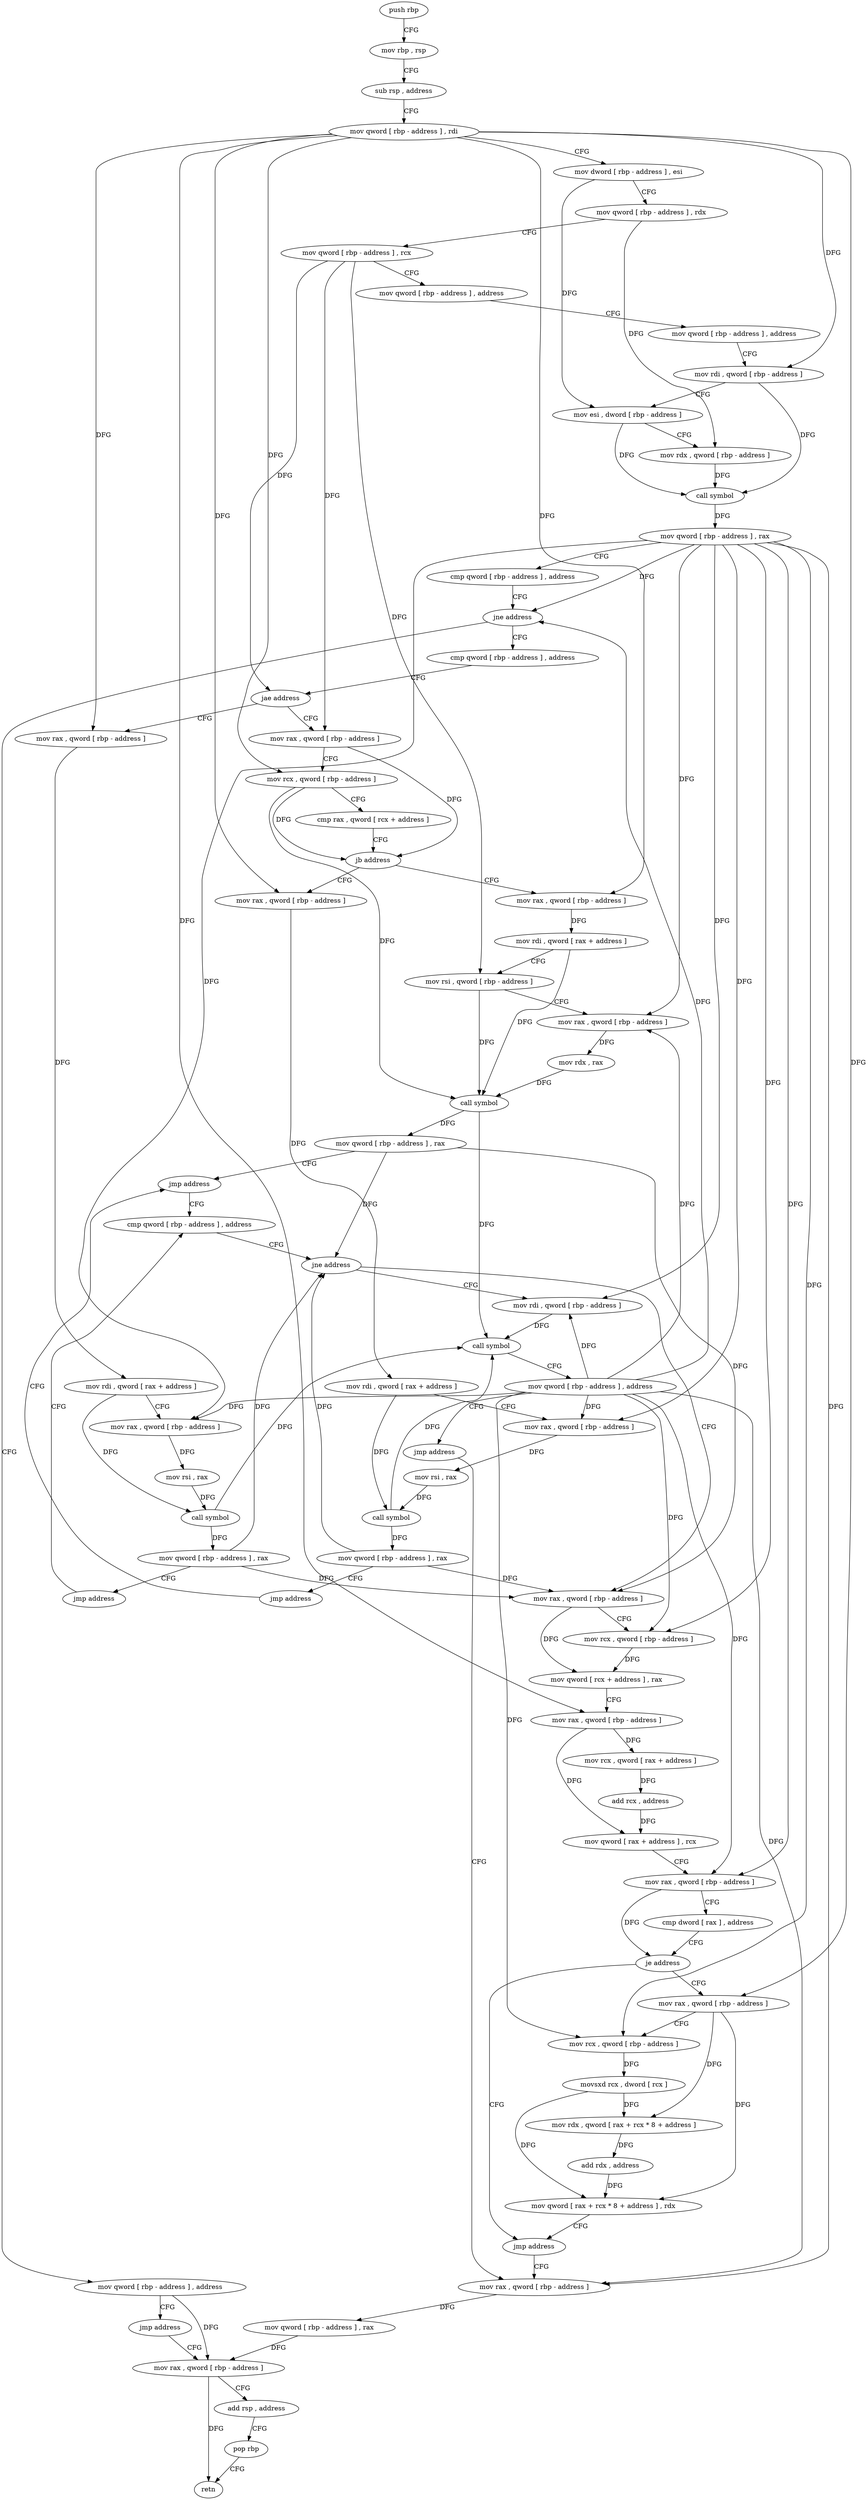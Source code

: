 digraph "func" {
"76400" [label = "push rbp" ]
"76401" [label = "mov rbp , rsp" ]
"76404" [label = "sub rsp , address" ]
"76408" [label = "mov qword [ rbp - address ] , rdi" ]
"76412" [label = "mov dword [ rbp - address ] , esi" ]
"76415" [label = "mov qword [ rbp - address ] , rdx" ]
"76419" [label = "mov qword [ rbp - address ] , rcx" ]
"76423" [label = "mov qword [ rbp - address ] , address" ]
"76431" [label = "mov qword [ rbp - address ] , address" ]
"76439" [label = "mov rdi , qword [ rbp - address ]" ]
"76443" [label = "mov esi , dword [ rbp - address ]" ]
"76446" [label = "mov rdx , qword [ rbp - address ]" ]
"76450" [label = "call symbol" ]
"76455" [label = "mov qword [ rbp - address ] , rax" ]
"76459" [label = "cmp qword [ rbp - address ] , address" ]
"76464" [label = "jne address" ]
"76483" [label = "cmp qword [ rbp - address ] , address" ]
"76470" [label = "mov qword [ rbp - address ] , address" ]
"76488" [label = "jae address" ]
"76526" [label = "mov rax , qword [ rbp - address ]" ]
"76494" [label = "mov rax , qword [ rbp - address ]" ]
"76478" [label = "jmp address" ]
"76745" [label = "mov rax , qword [ rbp - address ]" ]
"76530" [label = "mov rcx , qword [ rbp - address ]" ]
"76534" [label = "cmp rax , qword [ rcx + address ]" ]
"76541" [label = "jb address" ]
"76579" [label = "mov rax , qword [ rbp - address ]" ]
"76547" [label = "mov rax , qword [ rbp - address ]" ]
"76498" [label = "mov rdi , qword [ rax + address ]" ]
"76505" [label = "mov rax , qword [ rbp - address ]" ]
"76509" [label = "mov rsi , rax" ]
"76512" [label = "call symbol" ]
"76517" [label = "mov qword [ rbp - address ] , rax" ]
"76521" [label = "jmp address" ]
"76615" [label = "cmp qword [ rbp - address ] , address" ]
"76749" [label = "add rsp , address" ]
"76753" [label = "pop rbp" ]
"76754" [label = "retn" ]
"76583" [label = "mov rdi , qword [ rax + address ]" ]
"76590" [label = "mov rsi , qword [ rbp - address ]" ]
"76594" [label = "mov rax , qword [ rbp - address ]" ]
"76598" [label = "mov rdx , rax" ]
"76601" [label = "call symbol" ]
"76606" [label = "mov qword [ rbp - address ] , rax" ]
"76610" [label = "jmp address" ]
"76551" [label = "mov rdi , qword [ rax + address ]" ]
"76558" [label = "mov rax , qword [ rbp - address ]" ]
"76562" [label = "mov rsi , rax" ]
"76565" [label = "call symbol" ]
"76570" [label = "mov qword [ rbp - address ] , rax" ]
"76574" [label = "jmp address" ]
"76620" [label = "jne address" ]
"76648" [label = "mov rax , qword [ rbp - address ]" ]
"76626" [label = "mov rdi , qword [ rbp - address ]" ]
"76652" [label = "mov rcx , qword [ rbp - address ]" ]
"76656" [label = "mov qword [ rcx + address ] , rax" ]
"76660" [label = "mov rax , qword [ rbp - address ]" ]
"76664" [label = "mov rcx , qword [ rax + address ]" ]
"76671" [label = "add rcx , address" ]
"76678" [label = "mov qword [ rax + address ] , rcx" ]
"76685" [label = "mov rax , qword [ rbp - address ]" ]
"76689" [label = "cmp dword [ rax ] , address" ]
"76692" [label = "je address" ]
"76732" [label = "jmp address" ]
"76698" [label = "mov rax , qword [ rbp - address ]" ]
"76630" [label = "call symbol" ]
"76635" [label = "mov qword [ rbp - address ] , address" ]
"76643" [label = "jmp address" ]
"76737" [label = "mov rax , qword [ rbp - address ]" ]
"76702" [label = "mov rcx , qword [ rbp - address ]" ]
"76706" [label = "movsxd rcx , dword [ rcx ]" ]
"76709" [label = "mov rdx , qword [ rax + rcx * 8 + address ]" ]
"76717" [label = "add rdx , address" ]
"76724" [label = "mov qword [ rax + rcx * 8 + address ] , rdx" ]
"76741" [label = "mov qword [ rbp - address ] , rax" ]
"76400" -> "76401" [ label = "CFG" ]
"76401" -> "76404" [ label = "CFG" ]
"76404" -> "76408" [ label = "CFG" ]
"76408" -> "76412" [ label = "CFG" ]
"76408" -> "76439" [ label = "DFG" ]
"76408" -> "76530" [ label = "DFG" ]
"76408" -> "76494" [ label = "DFG" ]
"76408" -> "76579" [ label = "DFG" ]
"76408" -> "76547" [ label = "DFG" ]
"76408" -> "76660" [ label = "DFG" ]
"76408" -> "76698" [ label = "DFG" ]
"76412" -> "76415" [ label = "CFG" ]
"76412" -> "76443" [ label = "DFG" ]
"76415" -> "76419" [ label = "CFG" ]
"76415" -> "76446" [ label = "DFG" ]
"76419" -> "76423" [ label = "CFG" ]
"76419" -> "76488" [ label = "DFG" ]
"76419" -> "76526" [ label = "DFG" ]
"76419" -> "76590" [ label = "DFG" ]
"76423" -> "76431" [ label = "CFG" ]
"76431" -> "76439" [ label = "CFG" ]
"76439" -> "76443" [ label = "CFG" ]
"76439" -> "76450" [ label = "DFG" ]
"76443" -> "76446" [ label = "CFG" ]
"76443" -> "76450" [ label = "DFG" ]
"76446" -> "76450" [ label = "DFG" ]
"76450" -> "76455" [ label = "DFG" ]
"76455" -> "76459" [ label = "CFG" ]
"76455" -> "76464" [ label = "DFG" ]
"76455" -> "76505" [ label = "DFG" ]
"76455" -> "76594" [ label = "DFG" ]
"76455" -> "76558" [ label = "DFG" ]
"76455" -> "76652" [ label = "DFG" ]
"76455" -> "76685" [ label = "DFG" ]
"76455" -> "76626" [ label = "DFG" ]
"76455" -> "76702" [ label = "DFG" ]
"76455" -> "76737" [ label = "DFG" ]
"76459" -> "76464" [ label = "CFG" ]
"76464" -> "76483" [ label = "CFG" ]
"76464" -> "76470" [ label = "CFG" ]
"76483" -> "76488" [ label = "CFG" ]
"76470" -> "76478" [ label = "CFG" ]
"76470" -> "76745" [ label = "DFG" ]
"76488" -> "76526" [ label = "CFG" ]
"76488" -> "76494" [ label = "CFG" ]
"76526" -> "76530" [ label = "CFG" ]
"76526" -> "76541" [ label = "DFG" ]
"76494" -> "76498" [ label = "DFG" ]
"76478" -> "76745" [ label = "CFG" ]
"76745" -> "76749" [ label = "CFG" ]
"76745" -> "76754" [ label = "DFG" ]
"76530" -> "76534" [ label = "CFG" ]
"76530" -> "76541" [ label = "DFG" ]
"76530" -> "76601" [ label = "DFG" ]
"76534" -> "76541" [ label = "CFG" ]
"76541" -> "76579" [ label = "CFG" ]
"76541" -> "76547" [ label = "CFG" ]
"76579" -> "76583" [ label = "DFG" ]
"76547" -> "76551" [ label = "DFG" ]
"76498" -> "76505" [ label = "CFG" ]
"76498" -> "76512" [ label = "DFG" ]
"76505" -> "76509" [ label = "DFG" ]
"76509" -> "76512" [ label = "DFG" ]
"76512" -> "76517" [ label = "DFG" ]
"76512" -> "76630" [ label = "DFG" ]
"76517" -> "76521" [ label = "CFG" ]
"76517" -> "76620" [ label = "DFG" ]
"76517" -> "76648" [ label = "DFG" ]
"76521" -> "76615" [ label = "CFG" ]
"76615" -> "76620" [ label = "CFG" ]
"76749" -> "76753" [ label = "CFG" ]
"76753" -> "76754" [ label = "CFG" ]
"76583" -> "76590" [ label = "CFG" ]
"76583" -> "76601" [ label = "DFG" ]
"76590" -> "76594" [ label = "CFG" ]
"76590" -> "76601" [ label = "DFG" ]
"76594" -> "76598" [ label = "DFG" ]
"76598" -> "76601" [ label = "DFG" ]
"76601" -> "76606" [ label = "DFG" ]
"76601" -> "76630" [ label = "DFG" ]
"76606" -> "76610" [ label = "CFG" ]
"76606" -> "76620" [ label = "DFG" ]
"76606" -> "76648" [ label = "DFG" ]
"76610" -> "76615" [ label = "CFG" ]
"76551" -> "76558" [ label = "CFG" ]
"76551" -> "76565" [ label = "DFG" ]
"76558" -> "76562" [ label = "DFG" ]
"76562" -> "76565" [ label = "DFG" ]
"76565" -> "76570" [ label = "DFG" ]
"76565" -> "76630" [ label = "DFG" ]
"76570" -> "76574" [ label = "CFG" ]
"76570" -> "76620" [ label = "DFG" ]
"76570" -> "76648" [ label = "DFG" ]
"76574" -> "76610" [ label = "CFG" ]
"76620" -> "76648" [ label = "CFG" ]
"76620" -> "76626" [ label = "CFG" ]
"76648" -> "76652" [ label = "CFG" ]
"76648" -> "76656" [ label = "DFG" ]
"76626" -> "76630" [ label = "DFG" ]
"76652" -> "76656" [ label = "DFG" ]
"76656" -> "76660" [ label = "CFG" ]
"76660" -> "76664" [ label = "DFG" ]
"76660" -> "76678" [ label = "DFG" ]
"76664" -> "76671" [ label = "DFG" ]
"76671" -> "76678" [ label = "DFG" ]
"76678" -> "76685" [ label = "CFG" ]
"76685" -> "76689" [ label = "CFG" ]
"76685" -> "76692" [ label = "DFG" ]
"76689" -> "76692" [ label = "CFG" ]
"76692" -> "76732" [ label = "CFG" ]
"76692" -> "76698" [ label = "CFG" ]
"76732" -> "76737" [ label = "CFG" ]
"76698" -> "76702" [ label = "CFG" ]
"76698" -> "76709" [ label = "DFG" ]
"76698" -> "76724" [ label = "DFG" ]
"76630" -> "76635" [ label = "CFG" ]
"76635" -> "76643" [ label = "CFG" ]
"76635" -> "76464" [ label = "DFG" ]
"76635" -> "76505" [ label = "DFG" ]
"76635" -> "76594" [ label = "DFG" ]
"76635" -> "76558" [ label = "DFG" ]
"76635" -> "76652" [ label = "DFG" ]
"76635" -> "76685" [ label = "DFG" ]
"76635" -> "76626" [ label = "DFG" ]
"76635" -> "76702" [ label = "DFG" ]
"76635" -> "76737" [ label = "DFG" ]
"76643" -> "76737" [ label = "CFG" ]
"76737" -> "76741" [ label = "DFG" ]
"76702" -> "76706" [ label = "DFG" ]
"76706" -> "76709" [ label = "DFG" ]
"76706" -> "76724" [ label = "DFG" ]
"76709" -> "76717" [ label = "DFG" ]
"76717" -> "76724" [ label = "DFG" ]
"76724" -> "76732" [ label = "CFG" ]
"76741" -> "76745" [ label = "DFG" ]
}
